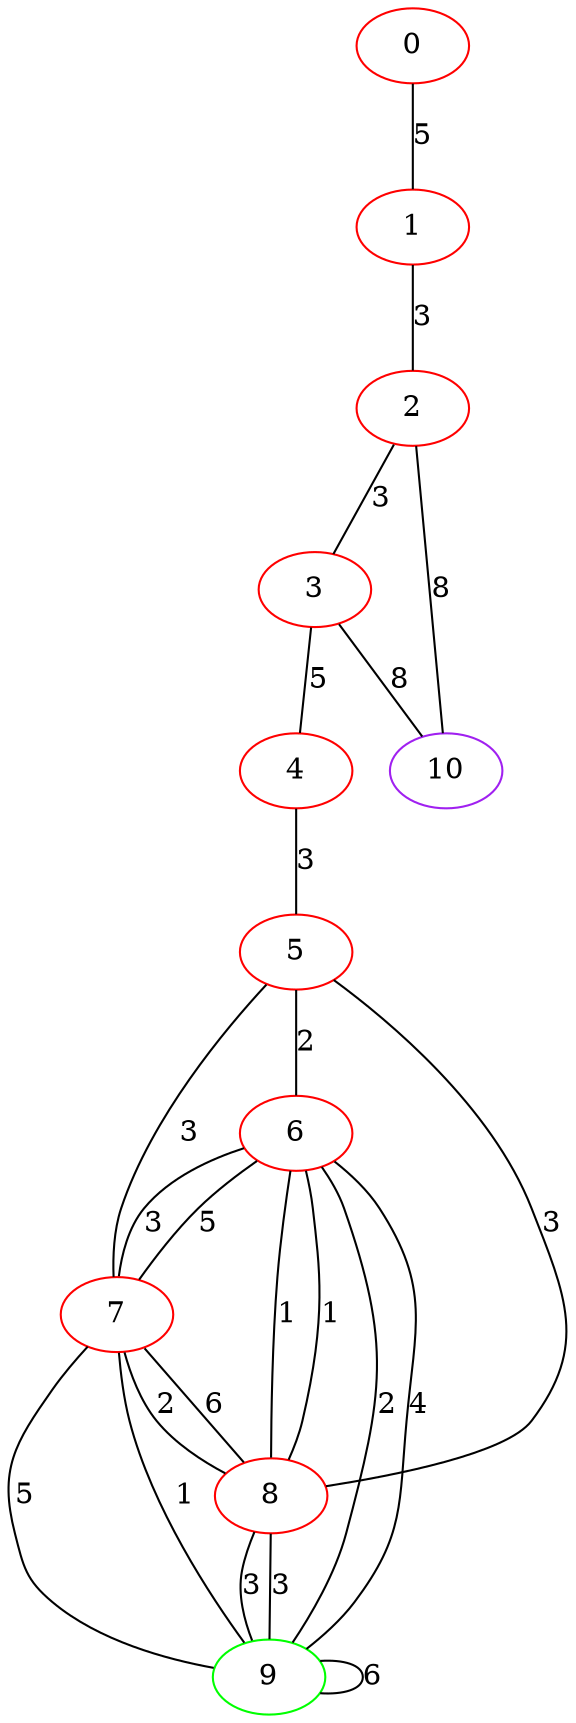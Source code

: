 graph "" {
0 [color=red, weight=1];
1 [color=red, weight=1];
2 [color=red, weight=1];
3 [color=red, weight=1];
4 [color=red, weight=1];
5 [color=red, weight=1];
6 [color=red, weight=1];
7 [color=red, weight=1];
8 [color=red, weight=1];
9 [color=green, weight=2];
10 [color=purple, weight=4];
0 -- 1  [key=0, label=5];
1 -- 2  [key=0, label=3];
2 -- 10  [key=0, label=8];
2 -- 3  [key=0, label=3];
3 -- 4  [key=0, label=5];
3 -- 10  [key=0, label=8];
4 -- 5  [key=0, label=3];
5 -- 8  [key=0, label=3];
5 -- 6  [key=0, label=2];
5 -- 7  [key=0, label=3];
6 -- 8  [key=0, label=1];
6 -- 8  [key=1, label=1];
6 -- 9  [key=0, label=2];
6 -- 9  [key=1, label=4];
6 -- 7  [key=0, label=5];
6 -- 7  [key=1, label=3];
7 -- 8  [key=0, label=6];
7 -- 8  [key=1, label=2];
7 -- 9  [key=0, label=5];
7 -- 9  [key=1, label=1];
8 -- 9  [key=0, label=3];
8 -- 9  [key=1, label=3];
9 -- 9  [key=0, label=6];
}

